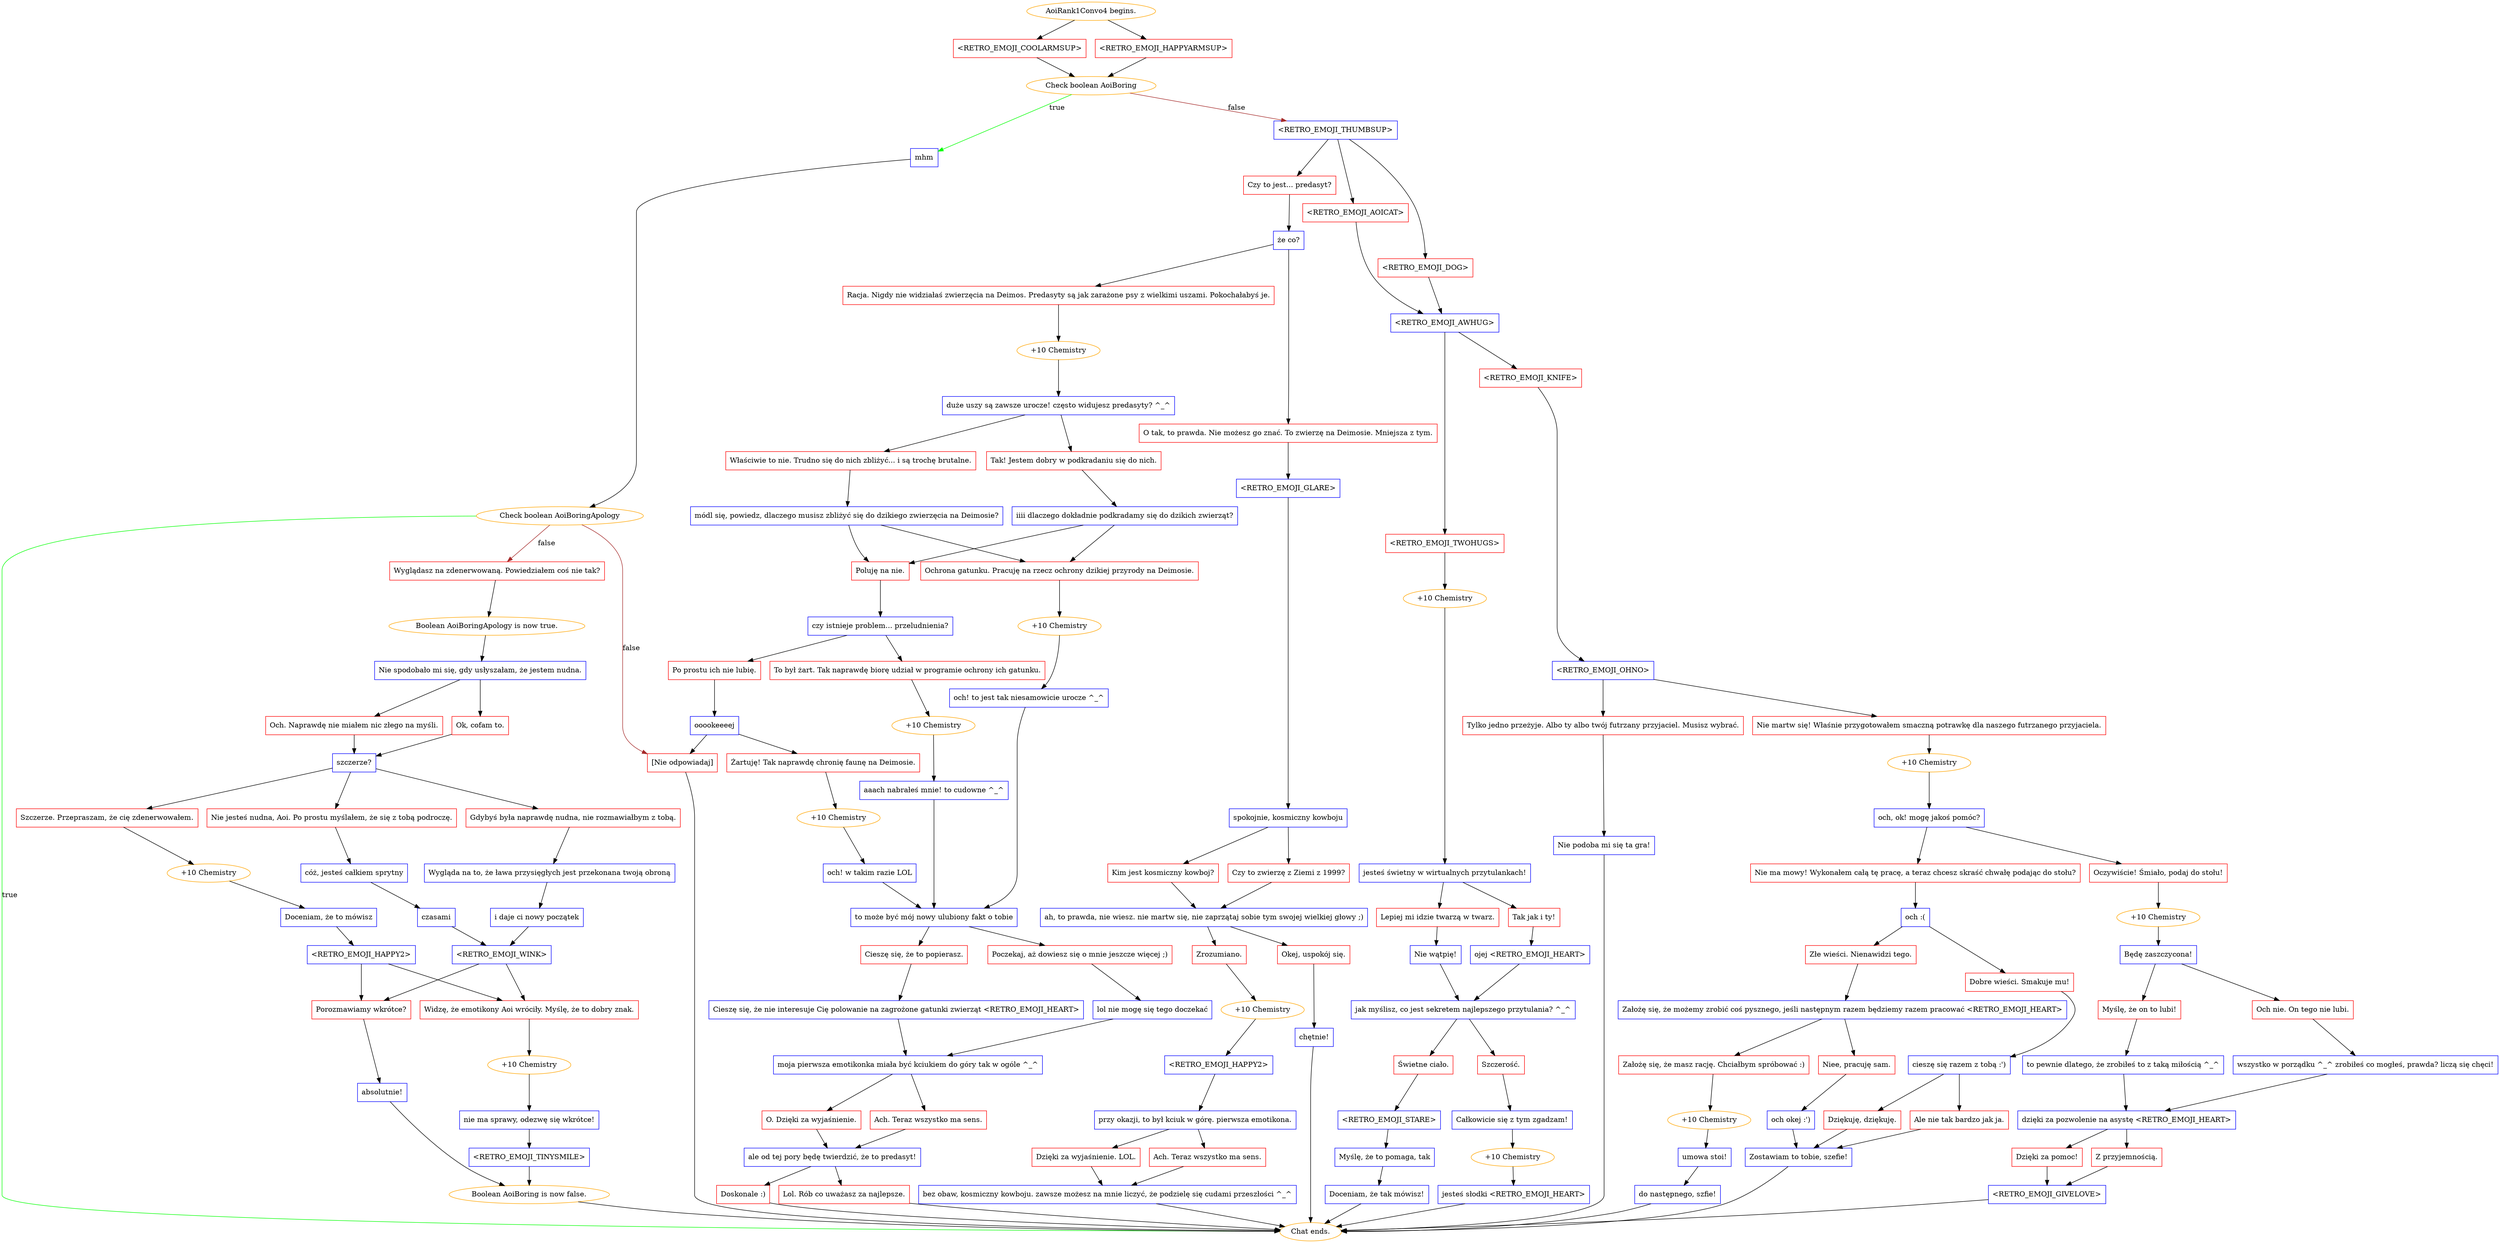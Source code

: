 digraph {
	"AoiRank1Convo4 begins." [color=orange];
		"AoiRank1Convo4 begins." -> j3984780202;
		"AoiRank1Convo4 begins." -> j3752937470;
	j3984780202 [label="<RETRO_EMOJI_COOLARMSUP>",shape=box,color=red];
		j3984780202 -> j2595172628;
	j3752937470 [label="<RETRO_EMOJI_HAPPYARMSUP>",shape=box,color=red];
		j3752937470 -> j2595172628;
	j2595172628 [label="Check boolean AoiBoring",color=orange];
		j2595172628 -> j1246021416 [label=true,color=green];
		j2595172628 -> j3325986911 [label=false,color=brown];
	j1246021416 [label="mhm",shape=box,color=blue];
		j1246021416 -> j526861043;
	j3325986911 [label="<RETRO_EMOJI_THUMBSUP>",shape=box,color=blue];
		j3325986911 -> j666945526;
		j3325986911 -> j2081296480;
		j3325986911 -> j3337479088;
	j526861043 [label="Check boolean AoiBoringApology",color=orange];
		j526861043 -> "Chat ends." [label=true,color=green];
		j526861043 -> j3620230281 [label=false,color=brown];
		j526861043 -> j322907901 [label=false,color=brown];
	j666945526 [label="Czy to jest... predasyt?",shape=box,color=red];
		j666945526 -> j362961587;
	j2081296480 [label="<RETRO_EMOJI_AOICAT>",shape=box,color=red];
		j2081296480 -> j1255677952;
	j3337479088 [label="<RETRO_EMOJI_DOG>",shape=box,color=red];
		j3337479088 -> j1255677952;
	"Chat ends." [color=orange];
	j3620230281 [label="Wyglądasz na zdenerwowaną. Powiedziałem coś nie tak?",shape=box,color=red];
		j3620230281 -> j3831004805;
	j322907901 [label="[Nie odpowiadaj]",shape=box,color=red];
		j322907901 -> "Chat ends.";
	j362961587 [label="że co?",shape=box,color=blue];
		j362961587 -> j3455257154;
		j362961587 -> j3594116407;
	j1255677952 [label="<RETRO_EMOJI_AWHUG>",shape=box,color=blue];
		j1255677952 -> j1447169834;
		j1255677952 -> j1327752491;
	j3831004805 [label="Boolean AoiBoringApology is now true.",color=orange];
		j3831004805 -> j2235051973;
	j3455257154 [label="Racja. Nigdy nie widziałaś zwierzęcia na Deimos. Predasyty są jak zarażone psy z wielkimi uszami. Pokochałabyś je.",shape=box,color=red];
		j3455257154 -> j36026936;
	j3594116407 [label="O tak, to prawda. Nie możesz go znać. To zwierzę na Deimosie. Mniejsza z tym.",shape=box,color=red];
		j3594116407 -> j3076771890;
	j1447169834 [label="<RETRO_EMOJI_TWOHUGS>",shape=box,color=red];
		j1447169834 -> j2614829555;
	j1327752491 [label="<RETRO_EMOJI_KNIFE>",shape=box,color=red];
		j1327752491 -> j2504863452;
	j2235051973 [label="Nie spodobało mi się, gdy usłyszałam, że jestem nudna.",shape=box,color=blue];
		j2235051973 -> j1204205836;
		j2235051973 -> j3125667654;
	j36026936 [label="+10 Chemistry",color=orange];
		j36026936 -> j343435864;
	j3076771890 [label="<RETRO_EMOJI_GLARE>",shape=box,color=blue];
		j3076771890 -> j2481195892;
	j2614829555 [label="+10 Chemistry",color=orange];
		j2614829555 -> j394305810;
	j2504863452 [label="<RETRO_EMOJI_OHNO>",shape=box,color=blue];
		j2504863452 -> j4032423617;
		j2504863452 -> j2215181622;
	j1204205836 [label="Och. Naprawdę nie miałem nic złego na myśli.",shape=box,color=red];
		j1204205836 -> j2250173020;
	j3125667654 [label="Ok, cofam to.",shape=box,color=red];
		j3125667654 -> j2250173020;
	j343435864 [label="duże uszy są zawsze urocze! często widujesz predasyty? ^_^",shape=box,color=blue];
		j343435864 -> j1525761383;
		j343435864 -> j3799970479;
	j2481195892 [label="spokojnie, kosmiczny kowboju",shape=box,color=blue];
		j2481195892 -> j3280209222;
		j2481195892 -> j306432175;
	j394305810 [label="jesteś świetny w wirtualnych przytulankach!",shape=box,color=blue];
		j394305810 -> j2275032487;
		j394305810 -> j4123537344;
	j4032423617 [label="Tylko jedno przeżyje. Albo ty albo twój futrzany przyjaciel. Musisz wybrać.",shape=box,color=red];
		j4032423617 -> j958145631;
	j2215181622 [label="Nie martw się! Właśnie przygotowałem smaczną potrawkę dla naszego futrzanego przyjaciela.",shape=box,color=red];
		j2215181622 -> j1480166830;
	j2250173020 [label="szczerze?",shape=box,color=blue];
		j2250173020 -> j3752727280;
		j2250173020 -> j2295572078;
		j2250173020 -> j2947436243;
	j1525761383 [label="Właściwie to nie. Trudno się do nich zbliżyć... i są trochę brutalne.",shape=box,color=red];
		j1525761383 -> j3448171638;
	j3799970479 [label="Tak! Jestem dobry w podkradaniu się do nich.",shape=box,color=red];
		j3799970479 -> j2312884911;
	j3280209222 [label="Kim jest kosmiczny kowboj?",shape=box,color=red];
		j3280209222 -> j1963603524;
	j306432175 [label="Czy to zwierzę z Ziemi z 1999?",shape=box,color=red];
		j306432175 -> j1963603524;
	j2275032487 [label="Lepiej mi idzie twarzą w twarz.",shape=box,color=red];
		j2275032487 -> j19584287;
	j4123537344 [label="Tak jak i ty!",shape=box,color=red];
		j4123537344 -> j2598985683;
	j958145631 [label="Nie podoba mi się ta gra!",shape=box,color=blue];
		j958145631 -> "Chat ends.";
	j1480166830 [label="+10 Chemistry",color=orange];
		j1480166830 -> j672297979;
	j3752727280 [label="Szczerze. Przepraszam, że cię zdenerwowałem.",shape=box,color=red];
		j3752727280 -> j2909875866;
	j2295572078 [label="Nie jesteś nudna, Aoi. Po prostu myślałem, że się z tobą podroczę.",shape=box,color=red];
		j2295572078 -> j316417989;
	j2947436243 [label="Gdybyś była naprawdę nudna, nie rozmawiałbym z tobą.",shape=box,color=red];
		j2947436243 -> j275929605;
	j3448171638 [label="módl się, powiedz, dlaczego musisz zbliżyć się do dzikiego zwierzęcia na Deimosie?",shape=box,color=blue];
		j3448171638 -> j3732835635;
		j3448171638 -> j416278964;
	j2312884911 [label="iiii dlaczego dokładnie podkradamy się do dzikich zwierząt?",shape=box,color=blue];
		j2312884911 -> j3732835635;
		j2312884911 -> j416278964;
	j1963603524 [label="ah, to prawda, nie wiesz. nie martw się, nie zaprzątaj sobie tym swojej wielkiej głowy ;)",shape=box,color=blue];
		j1963603524 -> j3260291221;
		j1963603524 -> j777789949;
	j19584287 [label="Nie wątpię!",shape=box,color=blue];
		j19584287 -> j2077897051;
	j2598985683 [label="ojej <RETRO_EMOJI_HEART>",shape=box,color=blue];
		j2598985683 -> j2077897051;
	j672297979 [label="och, ok! mogę jakoś pomóc?",shape=box,color=blue];
		j672297979 -> j222571933;
		j672297979 -> j1586805692;
	j2909875866 [label="+10 Chemistry",color=orange];
		j2909875866 -> j1040825004;
	j316417989 [label="cóż, jesteś całkiem sprytny",shape=box,color=blue];
		j316417989 -> j4200114744;
	j275929605 [label="Wygląda na to, że ława przysięgłych jest przekonana twoją obroną",shape=box,color=blue];
		j275929605 -> j3030077907;
	j3732835635 [label="Poluję na nie.",shape=box,color=red];
		j3732835635 -> j674490116;
	j416278964 [label="Ochrona gatunku. Pracuję na rzecz ochrony dzikiej przyrody na Deimosie.",shape=box,color=red];
		j416278964 -> j3277353492;
	j3260291221 [label="Zrozumiano.",shape=box,color=red];
		j3260291221 -> j3966629697;
	j777789949 [label="Okej, uspokój się.",shape=box,color=red];
		j777789949 -> j873872824;
	j2077897051 [label="jak myślisz, co jest sekretem najlepszego przytulania? ^_^",shape=box,color=blue];
		j2077897051 -> j2875925953;
		j2077897051 -> j677233706;
	j222571933 [label="Nie ma mowy! Wykonałem całą tę pracę, a teraz chcesz skraść chwałę podając do stołu?",shape=box,color=red];
		j222571933 -> j1444263461;
	j1586805692 [label="Oczywiście! Śmiało, podaj do stołu!",shape=box,color=red];
		j1586805692 -> j2548239800;
	j1040825004 [label="Doceniam, że to mówisz",shape=box,color=blue];
		j1040825004 -> j2436274820;
	j4200114744 [label="czasami",shape=box,color=blue];
		j4200114744 -> j4047046790;
	j3030077907 [label="i daje ci nowy początek",shape=box,color=blue];
		j3030077907 -> j4047046790;
	j674490116 [label="czy istnieje problem... przeludnienia?",shape=box,color=blue];
		j674490116 -> j3747071644;
		j674490116 -> j3248332511;
	j3277353492 [label="+10 Chemistry",color=orange];
		j3277353492 -> j4239966042;
	j3966629697 [label="+10 Chemistry",color=orange];
		j3966629697 -> j520112558;
	j873872824 [label="chętnie!",shape=box,color=blue];
		j873872824 -> "Chat ends.";
	j2875925953 [label="Świetne ciało.",shape=box,color=red];
		j2875925953 -> j2264713769;
	j677233706 [label="Szczerość.",shape=box,color=red];
		j677233706 -> j811886866;
	j1444263461 [label="och :(",shape=box,color=blue];
		j1444263461 -> j2986009578;
		j1444263461 -> j3238392689;
	j2548239800 [label="+10 Chemistry",color=orange];
		j2548239800 -> j494311445;
	j2436274820 [label="<RETRO_EMOJI_HAPPY2>",shape=box,color=blue];
		j2436274820 -> j171229042;
		j2436274820 -> j2706828525;
	j4047046790 [label="<RETRO_EMOJI_WINK>",shape=box,color=blue];
		j4047046790 -> j171229042;
		j4047046790 -> j2706828525;
	j3747071644 [label="Po prostu ich nie lubię.",shape=box,color=red];
		j3747071644 -> j336735293;
	j3248332511 [label="To był żart. Tak naprawdę biorę udział w programie ochrony ich gatunku.",shape=box,color=red];
		j3248332511 -> j1997441684;
	j4239966042 [label="och! to jest tak niesamowicie urocze ^_^",shape=box,color=blue];
		j4239966042 -> j1379917513;
	j520112558 [label="<RETRO_EMOJI_HAPPY2>",shape=box,color=blue];
		j520112558 -> j1813420749;
	j2264713769 [label="<RETRO_EMOJI_STARE>",shape=box,color=blue];
		j2264713769 -> j2501029689;
	j811886866 [label="Całkowicie się z tym zgadzam!",shape=box,color=blue];
		j811886866 -> j2133071356;
	j2986009578 [label="Złe wieści. Nienawidzi tego.",shape=box,color=red];
		j2986009578 -> j2280923856;
	j3238392689 [label="Dobre wieści. Smakuje mu!",shape=box,color=red];
		j3238392689 -> j757331315;
	j494311445 [label="Będę zaszczycona!",shape=box,color=blue];
		j494311445 -> j3827181688;
		j494311445 -> j3999425566;
	j171229042 [label="Porozmawiamy wkrótce?",shape=box,color=red];
		j171229042 -> j571972459;
	j2706828525 [label="Widzę, że emotikony Aoi wróciły. Myślę, że to dobry znak.",shape=box,color=red];
		j2706828525 -> j3337809409;
	j336735293 [label="ooookeeeej",shape=box,color=blue];
		j336735293 -> j2768482212;
		j336735293 -> j322907901;
	j1997441684 [label="+10 Chemistry",color=orange];
		j1997441684 -> j1019845387;
	j1379917513 [label="to może być mój nowy ulubiony fakt o tobie",shape=box,color=blue];
		j1379917513 -> j1655387991;
		j1379917513 -> j1310843569;
	j1813420749 [label="przy okazji, to był kciuk w górę. pierwsza emotikona.",shape=box,color=blue];
		j1813420749 -> j1220811299;
		j1813420749 -> j3393071292;
	j2501029689 [label="Myślę, że to pomaga, tak",shape=box,color=blue];
		j2501029689 -> j1587062477;
	j2133071356 [label="+10 Chemistry",color=orange];
		j2133071356 -> j2469479202;
	j2280923856 [label="Założę się, że możemy zrobić coś pysznego, jeśli następnym razem będziemy razem pracować <RETRO_EMOJI_HEART>",shape=box,color=blue];
		j2280923856 -> j2003341196;
		j2280923856 -> j2333859694;
	j757331315 [label="cieszę się razem z tobą :')",shape=box,color=blue];
		j757331315 -> j2201262239;
		j757331315 -> j3911295013;
	j3827181688 [label="Myślę, że on to lubi!",shape=box,color=red];
		j3827181688 -> j1079920214;
	j3999425566 [label="Och nie. On tego nie lubi.",shape=box,color=red];
		j3999425566 -> j315232362;
	j571972459 [label="absolutnie!",shape=box,color=blue];
		j571972459 -> j1984221796;
	j3337809409 [label="+10 Chemistry",color=orange];
		j3337809409 -> j1270271811;
	j2768482212 [label="Żartuję! Tak naprawdę chronię faunę na Deimosie.",shape=box,color=red];
		j2768482212 -> j3335529596;
	j1019845387 [label="aaach nabrałeś mnie! to cudowne ^_^",shape=box,color=blue];
		j1019845387 -> j1379917513;
	j1655387991 [label="Cieszę się, że to popierasz.",shape=box,color=red];
		j1655387991 -> j4263478399;
	j1310843569 [label="Poczekaj, aż dowiesz się o mnie jeszcze więcej ;)",shape=box,color=red];
		j1310843569 -> j17056569;
	j1220811299 [label="Dzięki za wyjaśnienie. LOL.",shape=box,color=red];
		j1220811299 -> j638714820;
	j3393071292 [label="Ach. Teraz wszystko ma sens.",shape=box,color=red];
		j3393071292 -> j638714820;
	j1587062477 [label="Doceniam, że tak mówisz!",shape=box,color=blue];
		j1587062477 -> "Chat ends.";
	j2469479202 [label="jesteś słodki <RETRO_EMOJI_HEART>",shape=box,color=blue];
		j2469479202 -> "Chat ends.";
	j2003341196 [label="Założę się, że masz rację. Chciałbym spróbować :)",shape=box,color=red];
		j2003341196 -> j1752273647;
	j2333859694 [label="Niee, pracuję sam.",shape=box,color=red];
		j2333859694 -> j1826511333;
	j2201262239 [label="Dziękuję, dziękuję.",shape=box,color=red];
		j2201262239 -> j1858635044;
	j3911295013 [label="Ale nie tak bardzo jak ja.",shape=box,color=red];
		j3911295013 -> j1858635044;
	j1079920214 [label="to pewnie dlatego, że zrobiłeś to z taką miłością ^_^",shape=box,color=blue];
		j1079920214 -> j4044405769;
	j315232362 [label="wszystko w porządku ^_^ zrobiłeś co mogłeś, prawda? liczą się chęci!",shape=box,color=blue];
		j315232362 -> j4044405769;
	j1984221796 [label="Boolean AoiBoring is now false.",color=orange];
		j1984221796 -> "Chat ends.";
	j1270271811 [label="nie ma sprawy, odezwę się wkrótce!",shape=box,color=blue];
		j1270271811 -> j3248434141;
	j3335529596 [label="+10 Chemistry",color=orange];
		j3335529596 -> j727415422;
	j4263478399 [label="Cieszę się, że nie interesuje Cię polowanie na zagrożone gatunki zwierząt <RETRO_EMOJI_HEART>",shape=box,color=blue];
		j4263478399 -> j2926089863;
	j17056569 [label="lol nie mogę się tego doczekać",shape=box,color=blue];
		j17056569 -> j2926089863;
	j638714820 [label="bez obaw, kosmiczny kowboju. zawsze możesz na mnie liczyć, że podzielę się cudami przeszłości ^_^",shape=box,color=blue];
		j638714820 -> "Chat ends.";
	j1752273647 [label="+10 Chemistry",color=orange];
		j1752273647 -> j1464772281;
	j1826511333 [label="och okej :')",shape=box,color=blue];
		j1826511333 -> j1858635044;
	j1858635044 [label="Zostawiam to tobie, szefie!",shape=box,color=blue];
		j1858635044 -> "Chat ends.";
	j4044405769 [label="dzięki za pozwolenie na asystę <RETRO_EMOJI_HEART>",shape=box,color=blue];
		j4044405769 -> j3116368413;
		j4044405769 -> j1632102883;
	j3248434141 [label="<RETRO_EMOJI_TINYSMILE>",shape=box,color=blue];
		j3248434141 -> j1984221796;
	j727415422 [label="och! w takim razie LOL",shape=box,color=blue];
		j727415422 -> j1379917513;
	j2926089863 [label="moja pierwsza emotikonka miała być kciukiem do góry tak w ogóle ^_^",shape=box,color=blue];
		j2926089863 -> j378476458;
		j2926089863 -> j946722693;
	j1464772281 [label="umowa stoi!",shape=box,color=blue];
		j1464772281 -> j1929926417;
	j3116368413 [label="Dzięki za pomoc!",shape=box,color=red];
		j3116368413 -> j3329961820;
	j1632102883 [label="Z przyjemnością.",shape=box,color=red];
		j1632102883 -> j3329961820;
	j378476458 [label="O. Dzięki za wyjaśnienie.",shape=box,color=red];
		j378476458 -> j243738426;
	j946722693 [label="Ach. Teraz wszystko ma sens.",shape=box,color=red];
		j946722693 -> j243738426;
	j1929926417 [label="do następnego, szfie!",shape=box,color=blue];
		j1929926417 -> "Chat ends.";
	j3329961820 [label="<RETRO_EMOJI_GIVELOVE>",shape=box,color=blue];
		j3329961820 -> "Chat ends.";
	j243738426 [label="ale od tej pory będę twierdzić, że to predasyt!",shape=box,color=blue];
		j243738426 -> j4108135103;
		j243738426 -> j2621856560;
	j4108135103 [label="Doskonale :)",shape=box,color=red];
		j4108135103 -> "Chat ends.";
	j2621856560 [label="Lol. Rób co uważasz za najlepsze.",shape=box,color=red];
		j2621856560 -> "Chat ends.";
}